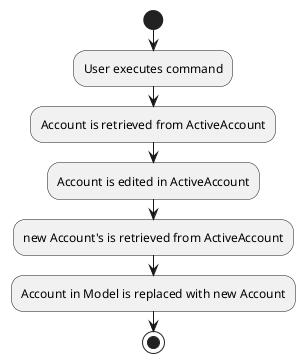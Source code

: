 @startuml
start
:User executes command;

'Since the beta syntax does not support placing the condition outside the
'diamond we place it as the true branch instead.

:Account is retrieved from ActiveAccount;
:Account is edited in ActiveAccount;
:new Account's is retrieved from ActiveAccount;
:Account in Model is replaced with new Account;

stop
@enduml